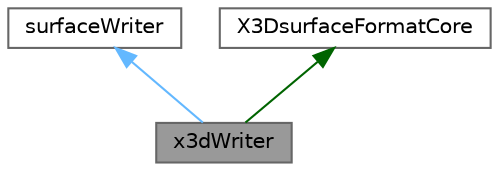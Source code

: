 digraph "x3dWriter"
{
 // LATEX_PDF_SIZE
  bgcolor="transparent";
  edge [fontname=Helvetica,fontsize=10,labelfontname=Helvetica,labelfontsize=10];
  node [fontname=Helvetica,fontsize=10,shape=box,height=0.2,width=0.4];
  Node1 [id="Node000001",label="x3dWriter",height=0.2,width=0.4,color="gray40", fillcolor="grey60", style="filled", fontcolor="black",tooltip="A surfaceWriter for X3D files."];
  Node2 -> Node1 [id="edge1_Node000001_Node000002",dir="back",color="steelblue1",style="solid",tooltip=" "];
  Node2 [id="Node000002",label="surfaceWriter",height=0.2,width=0.4,color="gray40", fillcolor="white", style="filled",URL="$classFoam_1_1surfaceWriter.html",tooltip="Base class for surface writers."];
  Node3 -> Node1 [id="edge2_Node000001_Node000003",dir="back",color="darkgreen",style="solid",tooltip=" "];
  Node3 [id="Node000003",label="X3DsurfaceFormatCore",height=0.2,width=0.4,color="gray40", fillcolor="white", style="filled",URL="$classFoam_1_1fileFormats_1_1X3DsurfaceFormatCore.html",tooltip="Internal class used by the X3DsurfaceFormat."];
}
